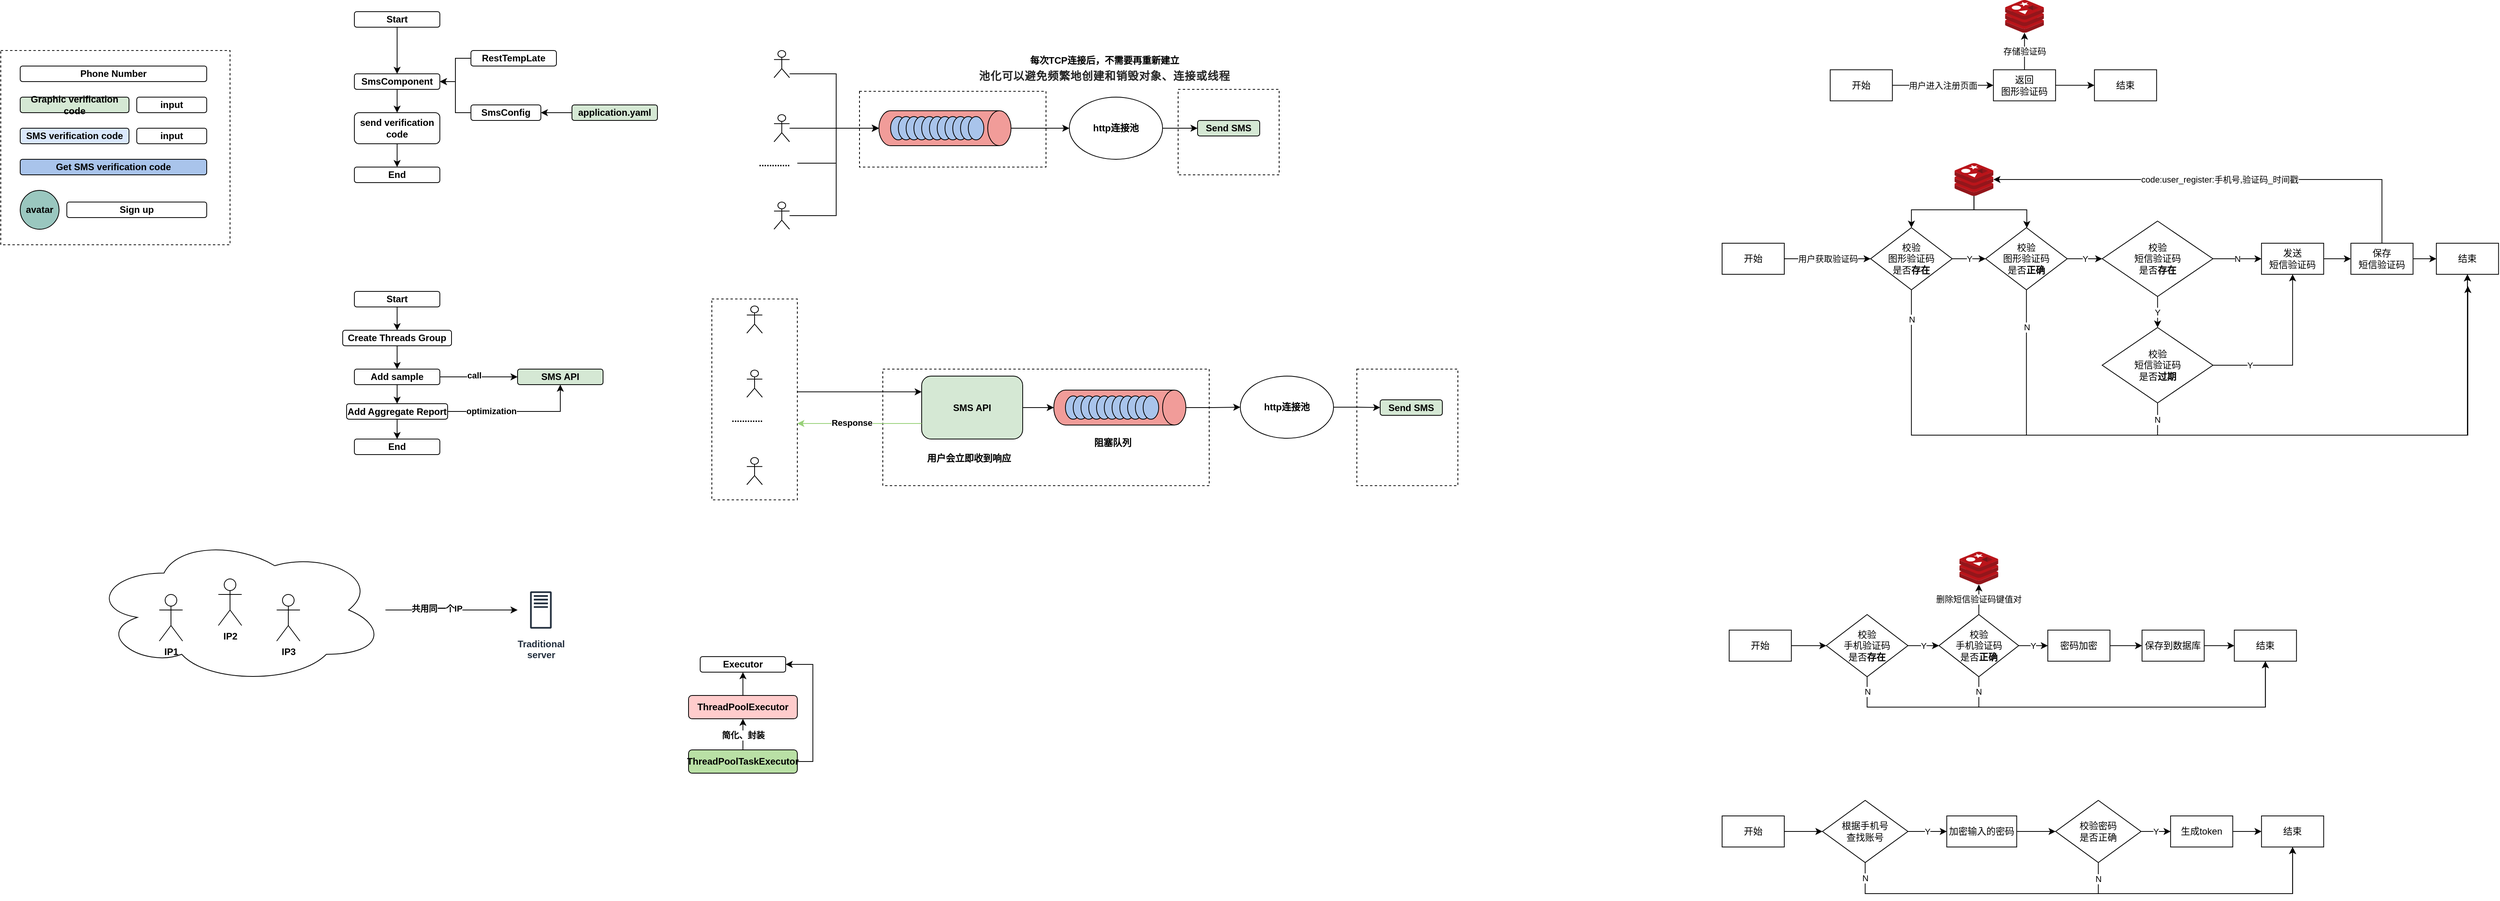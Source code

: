 <mxfile version="26.0.16">
  <diagram name="第 1 页" id="Zz2UkSPPmBgP0uOQ9zLd">
    <mxGraphModel dx="4780" dy="2460" grid="1" gridSize="10" guides="1" tooltips="1" connect="1" arrows="1" fold="1" page="1" pageScale="1" pageWidth="2339" pageHeight="3300" math="0" shadow="0">
      <root>
        <mxCell id="0" />
        <mxCell id="1" parent="0" />
        <mxCell id="rMnkufj2_vgxVR4MSpcc-1" value="" style="rounded=0;whiteSpace=wrap;html=1;fillColor=none;dashed=1;fontStyle=1" vertex="1" parent="1">
          <mxGeometry x="1950" y="530" width="130" height="150" as="geometry" />
        </mxCell>
        <mxCell id="rMnkufj2_vgxVR4MSpcc-2" value="" style="rounded=0;whiteSpace=wrap;html=1;fillColor=none;dashed=1;fontStyle=1" vertex="1" parent="1">
          <mxGeometry x="1340" y="530" width="420" height="150" as="geometry" />
        </mxCell>
        <mxCell id="rMnkufj2_vgxVR4MSpcc-3" value="" style="rounded=0;whiteSpace=wrap;html=1;fillColor=none;dashed=1;fontStyle=1" vertex="1" parent="1">
          <mxGeometry x="1310" y="172.5" width="240" height="97.5" as="geometry" />
        </mxCell>
        <mxCell id="rMnkufj2_vgxVR4MSpcc-4" value="" style="rounded=0;whiteSpace=wrap;html=1;fillColor=none;dashed=1;fontStyle=1" vertex="1" parent="1">
          <mxGeometry x="205" y="120" width="295" height="250" as="geometry" />
        </mxCell>
        <mxCell id="rMnkufj2_vgxVR4MSpcc-5" value="Phone Number" style="rounded=1;whiteSpace=wrap;html=1;fillColor=none;fontStyle=1" vertex="1" parent="1">
          <mxGeometry x="230" y="140" width="240" height="20" as="geometry" />
        </mxCell>
        <mxCell id="rMnkufj2_vgxVR4MSpcc-6" value="SMS verification code" style="rounded=1;whiteSpace=wrap;html=1;fillColor=#dae8fc;strokeColor=#000000;fontStyle=1" vertex="1" parent="1">
          <mxGeometry x="230" y="220" width="140" height="20" as="geometry" />
        </mxCell>
        <mxCell id="rMnkufj2_vgxVR4MSpcc-7" value="input" style="rounded=1;whiteSpace=wrap;html=1;fillColor=none;fontStyle=1" vertex="1" parent="1">
          <mxGeometry x="380" y="180" width="90" height="20" as="geometry" />
        </mxCell>
        <mxCell id="rMnkufj2_vgxVR4MSpcc-8" value="Graphic verification code" style="rounded=1;whiteSpace=wrap;html=1;fillColor=#d5e8d4;strokeColor=#000000;fontStyle=1" vertex="1" parent="1">
          <mxGeometry x="230" y="180" width="140" height="20" as="geometry" />
        </mxCell>
        <mxCell id="rMnkufj2_vgxVR4MSpcc-9" value="input" style="rounded=1;whiteSpace=wrap;html=1;fillColor=none;fontStyle=1" vertex="1" parent="1">
          <mxGeometry x="380" y="220" width="90" height="20" as="geometry" />
        </mxCell>
        <mxCell id="rMnkufj2_vgxVR4MSpcc-10" value="Sign up" style="rounded=1;whiteSpace=wrap;html=1;fillColor=none;fontStyle=1" vertex="1" parent="1">
          <mxGeometry x="290" y="315" width="180" height="20" as="geometry" />
        </mxCell>
        <mxCell id="rMnkufj2_vgxVR4MSpcc-11" value="Get SMS verification code" style="rounded=1;whiteSpace=wrap;html=1;fillColor=#A9C4EB;fontStyle=1" vertex="1" parent="1">
          <mxGeometry x="230" y="260" width="240" height="20" as="geometry" />
        </mxCell>
        <mxCell id="rMnkufj2_vgxVR4MSpcc-12" value="avatar" style="ellipse;whiteSpace=wrap;html=1;aspect=fixed;fillColor=#9AC7BF;fontStyle=1" vertex="1" parent="1">
          <mxGeometry x="230" y="300" width="50" height="50" as="geometry" />
        </mxCell>
        <mxCell id="rMnkufj2_vgxVR4MSpcc-13" style="edgeStyle=orthogonalEdgeStyle;rounded=0;orthogonalLoop=1;jettySize=auto;html=1;entryX=1;entryY=0.5;entryDx=0;entryDy=0;fontStyle=1" edge="1" parent="1" source="rMnkufj2_vgxVR4MSpcc-14" target="rMnkufj2_vgxVR4MSpcc-18">
          <mxGeometry relative="1" as="geometry" />
        </mxCell>
        <mxCell id="rMnkufj2_vgxVR4MSpcc-14" value="application.yaml" style="rounded=1;whiteSpace=wrap;html=1;fillColor=#D5E8D4;fontStyle=1" vertex="1" parent="1">
          <mxGeometry x="940" y="190" width="110" height="20" as="geometry" />
        </mxCell>
        <mxCell id="rMnkufj2_vgxVR4MSpcc-15" style="edgeStyle=orthogonalEdgeStyle;rounded=0;orthogonalLoop=1;jettySize=auto;html=1;entryX=1;entryY=0.5;entryDx=0;entryDy=0;fontStyle=1" edge="1" parent="1" source="rMnkufj2_vgxVR4MSpcc-16" target="rMnkufj2_vgxVR4MSpcc-20">
          <mxGeometry relative="1" as="geometry" />
        </mxCell>
        <mxCell id="rMnkufj2_vgxVR4MSpcc-16" value="RestTempLate" style="rounded=1;whiteSpace=wrap;html=1;fillColor=none;fontStyle=1" vertex="1" parent="1">
          <mxGeometry x="810" y="120" width="110" height="20" as="geometry" />
        </mxCell>
        <mxCell id="rMnkufj2_vgxVR4MSpcc-17" style="edgeStyle=orthogonalEdgeStyle;rounded=0;orthogonalLoop=1;jettySize=auto;html=1;entryX=1;entryY=0.5;entryDx=0;entryDy=0;fontStyle=1" edge="1" parent="1" source="rMnkufj2_vgxVR4MSpcc-18" target="rMnkufj2_vgxVR4MSpcc-20">
          <mxGeometry relative="1" as="geometry" />
        </mxCell>
        <mxCell id="rMnkufj2_vgxVR4MSpcc-18" value="SmsConfig" style="rounded=1;whiteSpace=wrap;html=1;fillColor=none;fontStyle=1" vertex="1" parent="1">
          <mxGeometry x="810" y="190" width="90" height="20" as="geometry" />
        </mxCell>
        <mxCell id="rMnkufj2_vgxVR4MSpcc-19" style="edgeStyle=orthogonalEdgeStyle;rounded=0;orthogonalLoop=1;jettySize=auto;html=1;entryX=0.5;entryY=0;entryDx=0;entryDy=0;fontStyle=1" edge="1" parent="1" source="rMnkufj2_vgxVR4MSpcc-20" target="rMnkufj2_vgxVR4MSpcc-24">
          <mxGeometry relative="1" as="geometry" />
        </mxCell>
        <mxCell id="rMnkufj2_vgxVR4MSpcc-20" value="SmsComponent" style="rounded=1;whiteSpace=wrap;html=1;fillColor=none;fontStyle=1" vertex="1" parent="1">
          <mxGeometry x="660" y="150" width="110" height="20" as="geometry" />
        </mxCell>
        <mxCell id="rMnkufj2_vgxVR4MSpcc-21" style="edgeStyle=orthogonalEdgeStyle;rounded=0;orthogonalLoop=1;jettySize=auto;html=1;fontStyle=1" edge="1" parent="1" source="rMnkufj2_vgxVR4MSpcc-22" target="rMnkufj2_vgxVR4MSpcc-20">
          <mxGeometry relative="1" as="geometry" />
        </mxCell>
        <mxCell id="rMnkufj2_vgxVR4MSpcc-22" value="Start" style="rounded=1;whiteSpace=wrap;html=1;fillColor=none;fontStyle=1" vertex="1" parent="1">
          <mxGeometry x="660" y="70" width="110" height="20" as="geometry" />
        </mxCell>
        <mxCell id="rMnkufj2_vgxVR4MSpcc-23" style="edgeStyle=orthogonalEdgeStyle;rounded=0;orthogonalLoop=1;jettySize=auto;html=1;entryX=0.5;entryY=0;entryDx=0;entryDy=0;fontStyle=1" edge="1" parent="1" source="rMnkufj2_vgxVR4MSpcc-24" target="rMnkufj2_vgxVR4MSpcc-25">
          <mxGeometry relative="1" as="geometry" />
        </mxCell>
        <mxCell id="rMnkufj2_vgxVR4MSpcc-24" value="send verification code" style="rounded=1;whiteSpace=wrap;html=1;fillColor=none;fontStyle=1" vertex="1" parent="1">
          <mxGeometry x="660" y="200" width="110" height="40" as="geometry" />
        </mxCell>
        <mxCell id="rMnkufj2_vgxVR4MSpcc-25" value="End" style="rounded=1;whiteSpace=wrap;html=1;fillColor=none;fontStyle=1" vertex="1" parent="1">
          <mxGeometry x="660" y="270" width="110" height="20" as="geometry" />
        </mxCell>
        <mxCell id="rMnkufj2_vgxVR4MSpcc-26" style="edgeStyle=orthogonalEdgeStyle;rounded=0;orthogonalLoop=1;jettySize=auto;html=1;entryX=0.5;entryY=0;entryDx=0;entryDy=0;fontStyle=1" edge="1" parent="1" source="rMnkufj2_vgxVR4MSpcc-27" target="rMnkufj2_vgxVR4MSpcc-33">
          <mxGeometry relative="1" as="geometry" />
        </mxCell>
        <mxCell id="rMnkufj2_vgxVR4MSpcc-27" value="Create Threads Group" style="rounded=1;whiteSpace=wrap;html=1;fillColor=none;fontStyle=1" vertex="1" parent="1">
          <mxGeometry x="645" y="480" width="140" height="20" as="geometry" />
        </mxCell>
        <mxCell id="rMnkufj2_vgxVR4MSpcc-28" style="edgeStyle=orthogonalEdgeStyle;rounded=0;orthogonalLoop=1;jettySize=auto;html=1;fontStyle=1" edge="1" parent="1" source="rMnkufj2_vgxVR4MSpcc-29" target="rMnkufj2_vgxVR4MSpcc-27">
          <mxGeometry relative="1" as="geometry" />
        </mxCell>
        <mxCell id="rMnkufj2_vgxVR4MSpcc-29" value="Start" style="rounded=1;whiteSpace=wrap;html=1;fillColor=none;fontStyle=1" vertex="1" parent="1">
          <mxGeometry x="660" y="430" width="110" height="20" as="geometry" />
        </mxCell>
        <mxCell id="rMnkufj2_vgxVR4MSpcc-30" style="edgeStyle=orthogonalEdgeStyle;rounded=0;orthogonalLoop=1;jettySize=auto;html=1;entryX=0.5;entryY=0;entryDx=0;entryDy=0;fontStyle=1" edge="1" parent="1" source="rMnkufj2_vgxVR4MSpcc-33" target="rMnkufj2_vgxVR4MSpcc-37">
          <mxGeometry relative="1" as="geometry" />
        </mxCell>
        <mxCell id="rMnkufj2_vgxVR4MSpcc-31" style="edgeStyle=orthogonalEdgeStyle;rounded=0;orthogonalLoop=1;jettySize=auto;html=1;fontStyle=1" edge="1" parent="1" source="rMnkufj2_vgxVR4MSpcc-33" target="rMnkufj2_vgxVR4MSpcc-39">
          <mxGeometry relative="1" as="geometry" />
        </mxCell>
        <mxCell id="rMnkufj2_vgxVR4MSpcc-32" value="call" style="edgeLabel;html=1;align=center;verticalAlign=middle;resizable=0;points=[];fontStyle=1" vertex="1" connectable="0" parent="rMnkufj2_vgxVR4MSpcc-31">
          <mxGeometry x="-0.134" y="2" relative="1" as="geometry">
            <mxPoint as="offset" />
          </mxGeometry>
        </mxCell>
        <mxCell id="rMnkufj2_vgxVR4MSpcc-33" value="Add sample" style="rounded=1;whiteSpace=wrap;html=1;fillColor=none;fontStyle=1" vertex="1" parent="1">
          <mxGeometry x="660" y="530" width="110" height="20" as="geometry" />
        </mxCell>
        <mxCell id="rMnkufj2_vgxVR4MSpcc-34" style="edgeStyle=orthogonalEdgeStyle;rounded=0;orthogonalLoop=1;jettySize=auto;html=1;entryX=0.5;entryY=0;entryDx=0;entryDy=0;fontStyle=1" edge="1" parent="1" source="rMnkufj2_vgxVR4MSpcc-37" target="rMnkufj2_vgxVR4MSpcc-38">
          <mxGeometry relative="1" as="geometry" />
        </mxCell>
        <mxCell id="rMnkufj2_vgxVR4MSpcc-35" value="" style="edgeStyle=orthogonalEdgeStyle;rounded=0;orthogonalLoop=1;jettySize=auto;html=1;fontStyle=1" edge="1" parent="1" source="rMnkufj2_vgxVR4MSpcc-37" target="rMnkufj2_vgxVR4MSpcc-39">
          <mxGeometry relative="1" as="geometry" />
        </mxCell>
        <mxCell id="rMnkufj2_vgxVR4MSpcc-36" value="optimization" style="edgeLabel;html=1;align=center;verticalAlign=middle;resizable=0;points=[];fontStyle=1" vertex="1" connectable="0" parent="rMnkufj2_vgxVR4MSpcc-35">
          <mxGeometry x="-0.377" y="1" relative="1" as="geometry">
            <mxPoint as="offset" />
          </mxGeometry>
        </mxCell>
        <mxCell id="rMnkufj2_vgxVR4MSpcc-37" value="Add Aggregate Report" style="rounded=1;whiteSpace=wrap;html=1;fillColor=none;fontStyle=1" vertex="1" parent="1">
          <mxGeometry x="650" y="574.5" width="130" height="20" as="geometry" />
        </mxCell>
        <mxCell id="rMnkufj2_vgxVR4MSpcc-38" value="End" style="rounded=1;whiteSpace=wrap;html=1;fillColor=none;fontStyle=1" vertex="1" parent="1">
          <mxGeometry x="660" y="620" width="110" height="20" as="geometry" />
        </mxCell>
        <mxCell id="rMnkufj2_vgxVR4MSpcc-39" value="SMS API" style="rounded=1;whiteSpace=wrap;html=1;fillColor=#D5E8D4;fontStyle=1" vertex="1" parent="1">
          <mxGeometry x="870" y="530" width="110" height="20" as="geometry" />
        </mxCell>
        <mxCell id="rMnkufj2_vgxVR4MSpcc-40" style="edgeStyle=orthogonalEdgeStyle;rounded=0;orthogonalLoop=1;jettySize=auto;html=1;entryX=0;entryY=0.5;entryDx=0;entryDy=0;fontStyle=1" edge="1" parent="1" source="rMnkufj2_vgxVR4MSpcc-41" target="rMnkufj2_vgxVR4MSpcc-98">
          <mxGeometry relative="1" as="geometry" />
        </mxCell>
        <mxCell id="rMnkufj2_vgxVR4MSpcc-41" value="" style="shape=cylinder3;whiteSpace=wrap;html=1;boundedLbl=1;backgroundOutline=1;size=15;rotation=90;fillColor=#F19C99;fontStyle=1" vertex="1" parent="1">
          <mxGeometry x="1397.5" y="135" width="45" height="170" as="geometry" />
        </mxCell>
        <mxCell id="rMnkufj2_vgxVR4MSpcc-42" value="" style="ellipse;whiteSpace=wrap;html=1;fillColor=#A9C4EB;fontStyle=1" vertex="1" parent="1">
          <mxGeometry x="1350" y="205" width="20" height="30" as="geometry" />
        </mxCell>
        <mxCell id="rMnkufj2_vgxVR4MSpcc-43" value="" style="ellipse;whiteSpace=wrap;html=1;fillColor=#A9C4EB;fontStyle=1" vertex="1" parent="1">
          <mxGeometry x="1360" y="205" width="20" height="30" as="geometry" />
        </mxCell>
        <mxCell id="rMnkufj2_vgxVR4MSpcc-44" value="" style="ellipse;whiteSpace=wrap;html=1;fillColor=#A9C4EB;fontStyle=1" vertex="1" parent="1">
          <mxGeometry x="1370" y="205" width="20" height="30" as="geometry" />
        </mxCell>
        <mxCell id="rMnkufj2_vgxVR4MSpcc-45" value="" style="ellipse;whiteSpace=wrap;html=1;fillColor=#A9C4EB;fontStyle=1" vertex="1" parent="1">
          <mxGeometry x="1380" y="205" width="20" height="30" as="geometry" />
        </mxCell>
        <mxCell id="rMnkufj2_vgxVR4MSpcc-46" value="" style="ellipse;whiteSpace=wrap;html=1;fillColor=#A9C4EB;fontStyle=1" vertex="1" parent="1">
          <mxGeometry x="1390" y="205" width="20" height="30" as="geometry" />
        </mxCell>
        <mxCell id="rMnkufj2_vgxVR4MSpcc-47" value="" style="ellipse;whiteSpace=wrap;html=1;fillColor=#A9C4EB;fontStyle=1" vertex="1" parent="1">
          <mxGeometry x="1400" y="205" width="20" height="30" as="geometry" />
        </mxCell>
        <mxCell id="rMnkufj2_vgxVR4MSpcc-48" value="" style="ellipse;whiteSpace=wrap;html=1;fillColor=#A9C4EB;fontStyle=1" vertex="1" parent="1">
          <mxGeometry x="1410" y="205" width="20" height="30" as="geometry" />
        </mxCell>
        <mxCell id="rMnkufj2_vgxVR4MSpcc-49" value="" style="shape=umlActor;verticalLabelPosition=bottom;verticalAlign=top;html=1;outlineConnect=0;fontStyle=1" vertex="1" parent="1">
          <mxGeometry x="1200" y="202.5" width="20" height="35" as="geometry" />
        </mxCell>
        <mxCell id="rMnkufj2_vgxVR4MSpcc-50" value="" style="shape=umlActor;verticalLabelPosition=bottom;verticalAlign=top;html=1;outlineConnect=0;fontStyle=1" vertex="1" parent="1">
          <mxGeometry x="1200" y="315" width="20" height="35" as="geometry" />
        </mxCell>
        <mxCell id="rMnkufj2_vgxVR4MSpcc-51" value="&lt;span&gt;............&lt;/span&gt;" style="text;html=1;align=center;verticalAlign=middle;resizable=0;points=[];autosize=1;strokeColor=none;fillColor=none;fontStyle=1" vertex="1" parent="1">
          <mxGeometry x="1170" y="250" width="60" height="30" as="geometry" />
        </mxCell>
        <mxCell id="rMnkufj2_vgxVR4MSpcc-52" value="" style="shape=umlActor;verticalLabelPosition=bottom;verticalAlign=top;html=1;outlineConnect=0;fontStyle=1" vertex="1" parent="1">
          <mxGeometry x="1200" y="120" width="20" height="35" as="geometry" />
        </mxCell>
        <mxCell id="rMnkufj2_vgxVR4MSpcc-53" style="edgeStyle=orthogonalEdgeStyle;rounded=0;orthogonalLoop=1;jettySize=auto;html=1;entryX=0.5;entryY=1;entryDx=0;entryDy=0;entryPerimeter=0;fontStyle=1" edge="1" parent="1" source="rMnkufj2_vgxVR4MSpcc-52" target="rMnkufj2_vgxVR4MSpcc-41">
          <mxGeometry relative="1" as="geometry">
            <Array as="points">
              <mxPoint x="1280" y="150" />
              <mxPoint x="1280" y="220" />
            </Array>
          </mxGeometry>
        </mxCell>
        <mxCell id="rMnkufj2_vgxVR4MSpcc-54" style="edgeStyle=orthogonalEdgeStyle;rounded=0;orthogonalLoop=1;jettySize=auto;html=1;entryX=0.5;entryY=1;entryDx=0;entryDy=0;entryPerimeter=0;fontStyle=1" edge="1" parent="1" source="rMnkufj2_vgxVR4MSpcc-49" target="rMnkufj2_vgxVR4MSpcc-41">
          <mxGeometry relative="1" as="geometry" />
        </mxCell>
        <mxCell id="rMnkufj2_vgxVR4MSpcc-55" style="edgeStyle=orthogonalEdgeStyle;rounded=0;orthogonalLoop=1;jettySize=auto;html=1;entryX=0.5;entryY=1;entryDx=0;entryDy=0;entryPerimeter=0;fontStyle=1" edge="1" parent="1" source="rMnkufj2_vgxVR4MSpcc-50" target="rMnkufj2_vgxVR4MSpcc-41">
          <mxGeometry relative="1" as="geometry">
            <Array as="points">
              <mxPoint x="1280" y="333" />
              <mxPoint x="1280" y="220" />
            </Array>
          </mxGeometry>
        </mxCell>
        <mxCell id="rMnkufj2_vgxVR4MSpcc-56" value="" style="ellipse;whiteSpace=wrap;html=1;fillColor=#A9C4EB;fontStyle=1" vertex="1" parent="1">
          <mxGeometry x="1420" y="205" width="20" height="30" as="geometry" />
        </mxCell>
        <mxCell id="rMnkufj2_vgxVR4MSpcc-57" value="" style="ellipse;whiteSpace=wrap;html=1;fillColor=#A9C4EB;fontStyle=1" vertex="1" parent="1">
          <mxGeometry x="1430" y="205" width="20" height="30" as="geometry" />
        </mxCell>
        <mxCell id="rMnkufj2_vgxVR4MSpcc-58" value="" style="ellipse;whiteSpace=wrap;html=1;fillColor=#A9C4EB;fontStyle=1" vertex="1" parent="1">
          <mxGeometry x="1440" y="205" width="20" height="30" as="geometry" />
        </mxCell>
        <mxCell id="rMnkufj2_vgxVR4MSpcc-59" value="" style="ellipse;whiteSpace=wrap;html=1;fillColor=#A9C4EB;fontStyle=1" vertex="1" parent="1">
          <mxGeometry x="1450" y="205" width="20" height="30" as="geometry" />
        </mxCell>
        <mxCell id="rMnkufj2_vgxVR4MSpcc-60" style="edgeStyle=orthogonalEdgeStyle;rounded=0;orthogonalLoop=1;jettySize=auto;html=1;entryX=0.5;entryY=1;entryDx=0;entryDy=0;entryPerimeter=0;fontStyle=1" edge="1" parent="1" source="rMnkufj2_vgxVR4MSpcc-51" target="rMnkufj2_vgxVR4MSpcc-41">
          <mxGeometry relative="1" as="geometry">
            <Array as="points">
              <mxPoint x="1280" y="265" />
              <mxPoint x="1280" y="220" />
            </Array>
          </mxGeometry>
        </mxCell>
        <mxCell id="rMnkufj2_vgxVR4MSpcc-61" value="Send SMS" style="rounded=1;whiteSpace=wrap;html=1;fillColor=#D5E8D4;fontStyle=1" vertex="1" parent="1">
          <mxGeometry x="1980" y="569.5" width="80" height="20" as="geometry" />
        </mxCell>
        <mxCell id="rMnkufj2_vgxVR4MSpcc-62" value="SMS API" style="rounded=1;whiteSpace=wrap;html=1;fillColor=#D5E8D4;fontStyle=1" vertex="1" parent="1">
          <mxGeometry x="1390" y="539" width="130" height="81" as="geometry" />
        </mxCell>
        <mxCell id="rMnkufj2_vgxVR4MSpcc-63" value="" style="group;fontStyle=1" vertex="1" connectable="0" parent="1">
          <mxGeometry x="1560" y="557" width="170" height="45" as="geometry" />
        </mxCell>
        <mxCell id="rMnkufj2_vgxVR4MSpcc-64" value="" style="shape=cylinder3;whiteSpace=wrap;html=1;boundedLbl=1;backgroundOutline=1;size=15;rotation=90;fillColor=#F19C99;fontStyle=1" vertex="1" parent="rMnkufj2_vgxVR4MSpcc-63">
          <mxGeometry x="62.5" y="-62.5" width="45" height="170" as="geometry" />
        </mxCell>
        <mxCell id="rMnkufj2_vgxVR4MSpcc-65" value="" style="ellipse;whiteSpace=wrap;html=1;fillColor=#A9C4EB;fontStyle=1" vertex="1" parent="rMnkufj2_vgxVR4MSpcc-63">
          <mxGeometry x="15" y="7.5" width="20" height="30" as="geometry" />
        </mxCell>
        <mxCell id="rMnkufj2_vgxVR4MSpcc-66" value="" style="ellipse;whiteSpace=wrap;html=1;fillColor=#A9C4EB;fontStyle=1" vertex="1" parent="rMnkufj2_vgxVR4MSpcc-63">
          <mxGeometry x="25" y="7.5" width="20" height="30" as="geometry" />
        </mxCell>
        <mxCell id="rMnkufj2_vgxVR4MSpcc-67" value="" style="ellipse;whiteSpace=wrap;html=1;fillColor=#A9C4EB;fontStyle=1" vertex="1" parent="rMnkufj2_vgxVR4MSpcc-63">
          <mxGeometry x="35" y="7.5" width="20" height="30" as="geometry" />
        </mxCell>
        <mxCell id="rMnkufj2_vgxVR4MSpcc-68" value="" style="ellipse;whiteSpace=wrap;html=1;fillColor=#A9C4EB;fontStyle=1" vertex="1" parent="rMnkufj2_vgxVR4MSpcc-63">
          <mxGeometry x="45" y="7.5" width="20" height="30" as="geometry" />
        </mxCell>
        <mxCell id="rMnkufj2_vgxVR4MSpcc-69" value="" style="ellipse;whiteSpace=wrap;html=1;fillColor=#A9C4EB;fontStyle=1" vertex="1" parent="rMnkufj2_vgxVR4MSpcc-63">
          <mxGeometry x="55" y="7.5" width="20" height="30" as="geometry" />
        </mxCell>
        <mxCell id="rMnkufj2_vgxVR4MSpcc-70" value="" style="ellipse;whiteSpace=wrap;html=1;fillColor=#A9C4EB;fontStyle=1" vertex="1" parent="rMnkufj2_vgxVR4MSpcc-63">
          <mxGeometry x="65" y="7.5" width="20" height="30" as="geometry" />
        </mxCell>
        <mxCell id="rMnkufj2_vgxVR4MSpcc-71" value="" style="ellipse;whiteSpace=wrap;html=1;fillColor=#A9C4EB;fontStyle=1" vertex="1" parent="rMnkufj2_vgxVR4MSpcc-63">
          <mxGeometry x="75" y="7.5" width="20" height="30" as="geometry" />
        </mxCell>
        <mxCell id="rMnkufj2_vgxVR4MSpcc-72" value="" style="ellipse;whiteSpace=wrap;html=1;fillColor=#A9C4EB;fontStyle=1" vertex="1" parent="rMnkufj2_vgxVR4MSpcc-63">
          <mxGeometry x="85" y="7.5" width="20" height="30" as="geometry" />
        </mxCell>
        <mxCell id="rMnkufj2_vgxVR4MSpcc-73" value="" style="ellipse;whiteSpace=wrap;html=1;fillColor=#A9C4EB;fontStyle=1" vertex="1" parent="rMnkufj2_vgxVR4MSpcc-63">
          <mxGeometry x="95" y="7.5" width="20" height="30" as="geometry" />
        </mxCell>
        <mxCell id="rMnkufj2_vgxVR4MSpcc-74" value="" style="ellipse;whiteSpace=wrap;html=1;fillColor=#A9C4EB;fontStyle=1" vertex="1" parent="rMnkufj2_vgxVR4MSpcc-63">
          <mxGeometry x="105" y="7.5" width="20" height="30" as="geometry" />
        </mxCell>
        <mxCell id="rMnkufj2_vgxVR4MSpcc-75" value="" style="ellipse;whiteSpace=wrap;html=1;fillColor=#A9C4EB;fontStyle=1" vertex="1" parent="rMnkufj2_vgxVR4MSpcc-63">
          <mxGeometry x="115" y="7.5" width="20" height="30" as="geometry" />
        </mxCell>
        <mxCell id="rMnkufj2_vgxVR4MSpcc-76" value="" style="group;fontStyle=1" vertex="1" connectable="0" parent="1">
          <mxGeometry x="1120" y="439.75" width="110" height="258.5" as="geometry" />
        </mxCell>
        <mxCell id="rMnkufj2_vgxVR4MSpcc-77" value="" style="shape=umlActor;verticalLabelPosition=bottom;verticalAlign=top;html=1;outlineConnect=0;fontStyle=1" vertex="1" parent="rMnkufj2_vgxVR4MSpcc-76">
          <mxGeometry x="45" y="91.5" width="20" height="35" as="geometry" />
        </mxCell>
        <mxCell id="rMnkufj2_vgxVR4MSpcc-78" value="" style="shape=umlActor;verticalLabelPosition=bottom;verticalAlign=top;html=1;outlineConnect=0;fontStyle=1" vertex="1" parent="rMnkufj2_vgxVR4MSpcc-76">
          <mxGeometry x="45" y="204" width="20" height="35" as="geometry" />
        </mxCell>
        <mxCell id="rMnkufj2_vgxVR4MSpcc-79" value="&lt;span&gt;............&lt;/span&gt;" style="text;html=1;align=center;verticalAlign=middle;resizable=0;points=[];autosize=1;strokeColor=none;fillColor=none;fontStyle=1" vertex="1" parent="rMnkufj2_vgxVR4MSpcc-76">
          <mxGeometry x="15" y="139" width="60" height="30" as="geometry" />
        </mxCell>
        <mxCell id="rMnkufj2_vgxVR4MSpcc-80" value="" style="shape=umlActor;verticalLabelPosition=bottom;verticalAlign=top;html=1;outlineConnect=0;fontStyle=1" vertex="1" parent="rMnkufj2_vgxVR4MSpcc-76">
          <mxGeometry x="45" y="9" width="20" height="35" as="geometry" />
        </mxCell>
        <mxCell id="rMnkufj2_vgxVR4MSpcc-81" value="" style="rounded=0;whiteSpace=wrap;html=1;fillColor=none;dashed=1;fontStyle=1" vertex="1" parent="rMnkufj2_vgxVR4MSpcc-76">
          <mxGeometry width="110" height="258.5" as="geometry" />
        </mxCell>
        <mxCell id="rMnkufj2_vgxVR4MSpcc-82" style="edgeStyle=orthogonalEdgeStyle;rounded=0;orthogonalLoop=1;jettySize=auto;html=1;entryX=0;entryY=0.25;entryDx=0;entryDy=0;fontStyle=1" edge="1" parent="1" source="rMnkufj2_vgxVR4MSpcc-81" target="rMnkufj2_vgxVR4MSpcc-62">
          <mxGeometry relative="1" as="geometry">
            <Array as="points">
              <mxPoint x="1310" y="560" />
            </Array>
          </mxGeometry>
        </mxCell>
        <mxCell id="rMnkufj2_vgxVR4MSpcc-83" style="edgeStyle=orthogonalEdgeStyle;rounded=0;orthogonalLoop=1;jettySize=auto;html=1;strokeColor=#97D077;fontStyle=1" edge="1" parent="1" source="rMnkufj2_vgxVR4MSpcc-62">
          <mxGeometry relative="1" as="geometry">
            <mxPoint x="1230" y="600" as="targetPoint" />
            <Array as="points">
              <mxPoint x="1230" y="600" />
            </Array>
          </mxGeometry>
        </mxCell>
        <mxCell id="rMnkufj2_vgxVR4MSpcc-84" value="Response" style="edgeLabel;html=1;align=center;verticalAlign=middle;resizable=0;points=[];fontStyle=1" vertex="1" connectable="0" parent="rMnkufj2_vgxVR4MSpcc-83">
          <mxGeometry x="0.134" y="-1" relative="1" as="geometry">
            <mxPoint as="offset" />
          </mxGeometry>
        </mxCell>
        <mxCell id="rMnkufj2_vgxVR4MSpcc-85" value="用户会立即收到响应" style="text;html=1;align=left;verticalAlign=middle;resizable=0;points=[];autosize=1;strokeColor=none;fillColor=none;fontStyle=1" vertex="1" parent="1">
          <mxGeometry x="1395" y="630" width="130" height="30" as="geometry" />
        </mxCell>
        <mxCell id="rMnkufj2_vgxVR4MSpcc-86" style="edgeStyle=orthogonalEdgeStyle;rounded=0;orthogonalLoop=1;jettySize=auto;html=1;entryX=0.5;entryY=1;entryDx=0;entryDy=0;entryPerimeter=0;fontStyle=1" edge="1" parent="1" source="rMnkufj2_vgxVR4MSpcc-62" target="rMnkufj2_vgxVR4MSpcc-64">
          <mxGeometry relative="1" as="geometry" />
        </mxCell>
        <mxCell id="rMnkufj2_vgxVR4MSpcc-87" value="阻塞队列" style="text;html=1;align=left;verticalAlign=middle;resizable=0;points=[];autosize=1;strokeColor=none;fillColor=none;fontStyle=1" vertex="1" parent="1">
          <mxGeometry x="1610" y="610" width="70" height="30" as="geometry" />
        </mxCell>
        <mxCell id="rMnkufj2_vgxVR4MSpcc-88" value="&lt;div class=&quot;lake-content&quot;&gt;&lt;span class=&quot;ne-text&quot;&gt;Executor&lt;/span&gt;&lt;/div&gt;" style="rounded=1;whiteSpace=wrap;html=1;fillColor=none;fontStyle=1" vertex="1" parent="1">
          <mxGeometry x="1105" y="900" width="110" height="20" as="geometry" />
        </mxCell>
        <mxCell id="rMnkufj2_vgxVR4MSpcc-89" value="" style="edgeStyle=orthogonalEdgeStyle;rounded=0;orthogonalLoop=1;jettySize=auto;html=1;fontStyle=1" edge="1" parent="1" source="rMnkufj2_vgxVR4MSpcc-92" target="rMnkufj2_vgxVR4MSpcc-94">
          <mxGeometry relative="1" as="geometry" />
        </mxCell>
        <mxCell id="rMnkufj2_vgxVR4MSpcc-90" value="简化、封装" style="edgeLabel;html=1;align=center;verticalAlign=middle;resizable=0;points=[];fontStyle=1" vertex="1" connectable="0" parent="rMnkufj2_vgxVR4MSpcc-89">
          <mxGeometry x="-0.017" relative="1" as="geometry">
            <mxPoint as="offset" />
          </mxGeometry>
        </mxCell>
        <mxCell id="rMnkufj2_vgxVR4MSpcc-91" style="edgeStyle=orthogonalEdgeStyle;rounded=0;orthogonalLoop=1;jettySize=auto;html=1;entryX=1;entryY=0.5;entryDx=0;entryDy=0;fontStyle=1" edge="1" parent="1" source="rMnkufj2_vgxVR4MSpcc-92" target="rMnkufj2_vgxVR4MSpcc-88">
          <mxGeometry relative="1" as="geometry">
            <Array as="points">
              <mxPoint x="1250" y="1035" />
              <mxPoint x="1250" y="910" />
            </Array>
          </mxGeometry>
        </mxCell>
        <mxCell id="rMnkufj2_vgxVR4MSpcc-92" value="&lt;div class=&quot;lake-content&quot;&gt;&lt;div class=&quot;lake-content&quot;&gt;&lt;div class=&quot;lake-content&quot;&gt;&lt;span class=&quot;ne-text&quot;&gt;ThreadPoolTaskExecutor&lt;/span&gt;&lt;/div&gt;&lt;/div&gt;&lt;/div&gt;" style="rounded=1;whiteSpace=wrap;html=1;fillColor=#B9E0A5;fontStyle=1" vertex="1" parent="1">
          <mxGeometry x="1090" y="1020" width="140" height="30" as="geometry" />
        </mxCell>
        <mxCell id="rMnkufj2_vgxVR4MSpcc-93" value="" style="edgeStyle=orthogonalEdgeStyle;rounded=0;orthogonalLoop=1;jettySize=auto;html=1;fontStyle=1" edge="1" parent="1" source="rMnkufj2_vgxVR4MSpcc-94" target="rMnkufj2_vgxVR4MSpcc-88">
          <mxGeometry relative="1" as="geometry" />
        </mxCell>
        <mxCell id="rMnkufj2_vgxVR4MSpcc-94" value="&lt;div class=&quot;lake-content&quot;&gt;&lt;div class=&quot;lake-content&quot;&gt;&lt;span class=&quot;ne-text&quot;&gt;ThreadPoolExecutor&lt;/span&gt;&lt;/div&gt;&lt;/div&gt;" style="rounded=1;whiteSpace=wrap;html=1;fillColor=#FFCCCC;fontStyle=1" vertex="1" parent="1">
          <mxGeometry x="1090" y="950" width="140" height="30" as="geometry" />
        </mxCell>
        <mxCell id="rMnkufj2_vgxVR4MSpcc-95" value="" style="rounded=0;whiteSpace=wrap;html=1;fillColor=none;dashed=1;fontStyle=1" vertex="1" parent="1">
          <mxGeometry x="1720" y="170" width="130" height="110" as="geometry" />
        </mxCell>
        <mxCell id="rMnkufj2_vgxVR4MSpcc-96" value="Send SMS" style="rounded=1;whiteSpace=wrap;html=1;fillColor=#D5E8D4;fontStyle=1" vertex="1" parent="1">
          <mxGeometry x="1745" y="210" width="80" height="20" as="geometry" />
        </mxCell>
        <mxCell id="rMnkufj2_vgxVR4MSpcc-97" style="edgeStyle=orthogonalEdgeStyle;rounded=0;orthogonalLoop=1;jettySize=auto;html=1;entryX=0;entryY=0.5;entryDx=0;entryDy=0;fontStyle=1" edge="1" parent="1" source="rMnkufj2_vgxVR4MSpcc-98" target="rMnkufj2_vgxVR4MSpcc-96">
          <mxGeometry relative="1" as="geometry" />
        </mxCell>
        <mxCell id="rMnkufj2_vgxVR4MSpcc-98" value="http连接池" style="ellipse;whiteSpace=wrap;html=1;fillColor=none;fontStyle=1" vertex="1" parent="1">
          <mxGeometry x="1580" y="180" width="120" height="80" as="geometry" />
        </mxCell>
        <mxCell id="rMnkufj2_vgxVR4MSpcc-99" value="每次TCP连接后，不需要再重新建立&lt;div&gt;&lt;span style=&quot;font-size: 14px; color: rgb(38, 38, 38); line-height: 1.74; letter-spacing: 0.05em; outline-style: none; overflow-wrap: break-word;&quot;&gt;池化可以避免频繁地创建和销毁对象、连接或线程&lt;/span&gt;&lt;br&gt;&lt;/div&gt;" style="text;html=1;align=center;verticalAlign=middle;resizable=0;points=[];autosize=1;strokeColor=none;fillColor=none;fontStyle=1" vertex="1" parent="1">
          <mxGeometry x="1450" y="120" width="350" height="50" as="geometry" />
        </mxCell>
        <mxCell id="rMnkufj2_vgxVR4MSpcc-100" style="edgeStyle=orthogonalEdgeStyle;rounded=0;orthogonalLoop=1;jettySize=auto;html=1;entryX=0;entryY=0.5;entryDx=0;entryDy=0;fontStyle=1" edge="1" parent="1" source="rMnkufj2_vgxVR4MSpcc-101" target="rMnkufj2_vgxVR4MSpcc-61">
          <mxGeometry relative="1" as="geometry" />
        </mxCell>
        <mxCell id="rMnkufj2_vgxVR4MSpcc-101" value="http连接池" style="ellipse;whiteSpace=wrap;html=1;fillColor=none;fontStyle=1" vertex="1" parent="1">
          <mxGeometry x="1800" y="539" width="120" height="80" as="geometry" />
        </mxCell>
        <mxCell id="rMnkufj2_vgxVR4MSpcc-102" style="edgeStyle=orthogonalEdgeStyle;rounded=0;orthogonalLoop=1;jettySize=auto;html=1;fontStyle=1" edge="1" parent="1" source="rMnkufj2_vgxVR4MSpcc-64" target="rMnkufj2_vgxVR4MSpcc-101">
          <mxGeometry relative="1" as="geometry" />
        </mxCell>
        <mxCell id="rMnkufj2_vgxVR4MSpcc-103" style="edgeStyle=orthogonalEdgeStyle;rounded=0;orthogonalLoop=1;jettySize=auto;html=1;fontStyle=1" edge="1" parent="1" source="rMnkufj2_vgxVR4MSpcc-105" target="rMnkufj2_vgxVR4MSpcc-107">
          <mxGeometry relative="1" as="geometry" />
        </mxCell>
        <mxCell id="rMnkufj2_vgxVR4MSpcc-104" value="共用同一个IP" style="edgeLabel;html=1;align=center;verticalAlign=middle;resizable=0;points=[];fontStyle=1" vertex="1" connectable="0" parent="rMnkufj2_vgxVR4MSpcc-103">
          <mxGeometry x="-0.222" y="2" relative="1" as="geometry">
            <mxPoint as="offset" />
          </mxGeometry>
        </mxCell>
        <mxCell id="rMnkufj2_vgxVR4MSpcc-105" value="" style="ellipse;shape=cloud;whiteSpace=wrap;html=1;fillColor=none;fontStyle=1" vertex="1" parent="1">
          <mxGeometry x="320" y="745" width="380" height="190" as="geometry" />
        </mxCell>
        <mxCell id="rMnkufj2_vgxVR4MSpcc-106" value="IP3" style="shape=umlActor;verticalLabelPosition=bottom;verticalAlign=top;html=1;outlineConnect=0;fontStyle=1" vertex="1" parent="1">
          <mxGeometry x="560" y="820" width="30" height="60" as="geometry" />
        </mxCell>
        <mxCell id="rMnkufj2_vgxVR4MSpcc-107" value="Traditional&#xa;server" style="sketch=0;outlineConnect=0;fontColor=#232F3E;gradientColor=none;strokeColor=#232F3E;fillColor=#ffffff;dashed=0;verticalLabelPosition=bottom;verticalAlign=top;align=center;html=1;fontSize=12;fontStyle=1;aspect=fixed;shape=mxgraph.aws4.resourceIcon;resIcon=mxgraph.aws4.traditional_server;" vertex="1" parent="1">
          <mxGeometry x="870" y="810" width="60" height="60" as="geometry" />
        </mxCell>
        <mxCell id="rMnkufj2_vgxVR4MSpcc-108" value="IP1" style="shape=umlActor;verticalLabelPosition=bottom;verticalAlign=top;html=1;outlineConnect=0;fontStyle=1" vertex="1" parent="1">
          <mxGeometry x="409" y="820" width="30" height="60" as="geometry" />
        </mxCell>
        <mxCell id="rMnkufj2_vgxVR4MSpcc-109" value="IP2" style="shape=umlActor;verticalLabelPosition=bottom;verticalAlign=top;html=1;outlineConnect=0;fontStyle=1" vertex="1" parent="1">
          <mxGeometry x="485" y="800" width="30" height="60" as="geometry" />
        </mxCell>
        <mxCell id="rMnkufj2_vgxVR4MSpcc-110" value="用户进入注册页面" style="edgeStyle=orthogonalEdgeStyle;rounded=0;orthogonalLoop=1;jettySize=auto;html=1;" edge="1" parent="1" source="rMnkufj2_vgxVR4MSpcc-111" target="rMnkufj2_vgxVR4MSpcc-114">
          <mxGeometry relative="1" as="geometry" />
        </mxCell>
        <mxCell id="rMnkufj2_vgxVR4MSpcc-111" value="开始" style="rounded=0;whiteSpace=wrap;html=1;fillColor=none;" vertex="1" parent="1">
          <mxGeometry x="2559.12" y="144.78" width="80" height="40" as="geometry" />
        </mxCell>
        <mxCell id="rMnkufj2_vgxVR4MSpcc-112" value="" style="edgeStyle=orthogonalEdgeStyle;rounded=0;orthogonalLoop=1;jettySize=auto;html=1;" edge="1" parent="1" source="rMnkufj2_vgxVR4MSpcc-114" target="rMnkufj2_vgxVR4MSpcc-115">
          <mxGeometry relative="1" as="geometry" />
        </mxCell>
        <mxCell id="rMnkufj2_vgxVR4MSpcc-113" value="存储验证码" style="edgeStyle=orthogonalEdgeStyle;rounded=0;orthogonalLoop=1;jettySize=auto;html=1;" edge="1" parent="1" source="rMnkufj2_vgxVR4MSpcc-114" target="rMnkufj2_vgxVR4MSpcc-126">
          <mxGeometry relative="1" as="geometry" />
        </mxCell>
        <mxCell id="rMnkufj2_vgxVR4MSpcc-114" value="返回&lt;br&gt;图形验证码" style="rounded=0;whiteSpace=wrap;html=1;fillColor=none;" vertex="1" parent="1">
          <mxGeometry x="2769.12" y="144.78" width="80" height="40" as="geometry" />
        </mxCell>
        <mxCell id="rMnkufj2_vgxVR4MSpcc-115" value="结束" style="rounded=0;whiteSpace=wrap;html=1;fillColor=none;" vertex="1" parent="1">
          <mxGeometry x="2899.12" y="144.78" width="80" height="40" as="geometry" />
        </mxCell>
        <mxCell id="rMnkufj2_vgxVR4MSpcc-116" value="用户获取验证码" style="edgeStyle=orthogonalEdgeStyle;rounded=0;orthogonalLoop=1;jettySize=auto;html=1;" edge="1" parent="1" source="rMnkufj2_vgxVR4MSpcc-117" target="rMnkufj2_vgxVR4MSpcc-132">
          <mxGeometry relative="1" as="geometry">
            <mxPoint x="2549.12" y="275" as="targetPoint" />
          </mxGeometry>
        </mxCell>
        <mxCell id="rMnkufj2_vgxVR4MSpcc-117" value="开始" style="rounded=0;whiteSpace=wrap;html=1;fillColor=none;" vertex="1" parent="1">
          <mxGeometry x="2420" y="368" width="80" height="40" as="geometry" />
        </mxCell>
        <mxCell id="rMnkufj2_vgxVR4MSpcc-118" value="N" style="edgeStyle=orthogonalEdgeStyle;rounded=0;orthogonalLoop=1;jettySize=auto;html=1;" edge="1" parent="1" source="rMnkufj2_vgxVR4MSpcc-120" target="rMnkufj2_vgxVR4MSpcc-133">
          <mxGeometry x="-0.9" relative="1" as="geometry">
            <Array as="points">
              <mxPoint x="2811.12" y="615" />
              <mxPoint x="3379.12" y="615" />
            </Array>
            <mxPoint as="offset" />
          </mxGeometry>
        </mxCell>
        <mxCell id="rMnkufj2_vgxVR4MSpcc-119" value="Y" style="edgeStyle=orthogonalEdgeStyle;rounded=0;orthogonalLoop=1;jettySize=auto;html=1;" edge="1" parent="1" source="rMnkufj2_vgxVR4MSpcc-120" target="rMnkufj2_vgxVR4MSpcc-136">
          <mxGeometry relative="1" as="geometry" />
        </mxCell>
        <mxCell id="rMnkufj2_vgxVR4MSpcc-120" value="校验&lt;br&gt;图形验证码&lt;br&gt;是否&lt;b&gt;正确&lt;/b&gt;" style="rhombus;whiteSpace=wrap;html=1;" vertex="1" parent="1">
          <mxGeometry x="2759.12" y="348" width="105" height="80" as="geometry" />
        </mxCell>
        <mxCell id="rMnkufj2_vgxVR4MSpcc-121" style="edgeStyle=orthogonalEdgeStyle;rounded=0;orthogonalLoop=1;jettySize=auto;html=1;" edge="1" parent="1" source="rMnkufj2_vgxVR4MSpcc-122" target="rMnkufj2_vgxVR4MSpcc-125">
          <mxGeometry relative="1" as="geometry" />
        </mxCell>
        <mxCell id="rMnkufj2_vgxVR4MSpcc-122" value="发送&lt;br&gt;短信验证码" style="rounded=0;whiteSpace=wrap;html=1;fillColor=none;" vertex="1" parent="1">
          <mxGeometry x="3114.12" y="368" width="80" height="40" as="geometry" />
        </mxCell>
        <mxCell id="rMnkufj2_vgxVR4MSpcc-123" style="edgeStyle=orthogonalEdgeStyle;rounded=0;orthogonalLoop=1;jettySize=auto;html=1;" edge="1" parent="1" source="rMnkufj2_vgxVR4MSpcc-125" target="rMnkufj2_vgxVR4MSpcc-133">
          <mxGeometry relative="1" as="geometry" />
        </mxCell>
        <mxCell id="rMnkufj2_vgxVR4MSpcc-124" value="code:user_register:手机号,验证码_时间戳" style="edgeStyle=orthogonalEdgeStyle;rounded=0;orthogonalLoop=1;jettySize=auto;html=1;" edge="1" parent="1" source="rMnkufj2_vgxVR4MSpcc-125" target="rMnkufj2_vgxVR4MSpcc-129">
          <mxGeometry relative="1" as="geometry">
            <Array as="points">
              <mxPoint x="3269.12" y="286" />
            </Array>
          </mxGeometry>
        </mxCell>
        <mxCell id="rMnkufj2_vgxVR4MSpcc-125" value="保存&lt;br&gt;短信验证码" style="rounded=0;whiteSpace=wrap;html=1;fillColor=none;" vertex="1" parent="1">
          <mxGeometry x="3229.12" y="368" width="80" height="40" as="geometry" />
        </mxCell>
        <mxCell id="rMnkufj2_vgxVR4MSpcc-126" value="" style="image;sketch=0;aspect=fixed;html=1;points=[];align=center;fontSize=12;image=img/lib/mscae/Cache_Redis_Product.svg;" vertex="1" parent="1">
          <mxGeometry x="2784.12" y="55" width="50" height="42" as="geometry" />
        </mxCell>
        <mxCell id="rMnkufj2_vgxVR4MSpcc-127" style="edgeStyle=orthogonalEdgeStyle;rounded=0;orthogonalLoop=1;jettySize=auto;html=1;" edge="1" parent="1" source="rMnkufj2_vgxVR4MSpcc-129" target="rMnkufj2_vgxVR4MSpcc-120">
          <mxGeometry relative="1" as="geometry">
            <Array as="points">
              <mxPoint x="2744.12" y="325" />
              <mxPoint x="2812.12" y="325" />
            </Array>
          </mxGeometry>
        </mxCell>
        <mxCell id="rMnkufj2_vgxVR4MSpcc-128" style="edgeStyle=orthogonalEdgeStyle;rounded=0;orthogonalLoop=1;jettySize=auto;html=1;entryX=0.5;entryY=0;entryDx=0;entryDy=0;" edge="1" parent="1" source="rMnkufj2_vgxVR4MSpcc-129" target="rMnkufj2_vgxVR4MSpcc-132">
          <mxGeometry relative="1" as="geometry">
            <Array as="points">
              <mxPoint x="2744.12" y="325" />
              <mxPoint x="2664.12" y="325" />
            </Array>
          </mxGeometry>
        </mxCell>
        <mxCell id="rMnkufj2_vgxVR4MSpcc-129" value="" style="image;sketch=0;aspect=fixed;html=1;points=[];align=center;fontSize=12;image=img/lib/mscae/Cache_Redis_Product.svg;" vertex="1" parent="1">
          <mxGeometry x="2719.12" y="265" width="50" height="42" as="geometry" />
        </mxCell>
        <mxCell id="rMnkufj2_vgxVR4MSpcc-130" value="Y" style="edgeStyle=orthogonalEdgeStyle;rounded=0;orthogonalLoop=1;jettySize=auto;html=1;" edge="1" parent="1" source="rMnkufj2_vgxVR4MSpcc-132" target="rMnkufj2_vgxVR4MSpcc-120">
          <mxGeometry relative="1" as="geometry" />
        </mxCell>
        <mxCell id="rMnkufj2_vgxVR4MSpcc-131" value="N" style="edgeStyle=orthogonalEdgeStyle;rounded=0;orthogonalLoop=1;jettySize=auto;html=1;" edge="1" parent="1" source="rMnkufj2_vgxVR4MSpcc-132">
          <mxGeometry x="-0.93" relative="1" as="geometry">
            <mxPoint x="2664.123" y="442.987" as="sourcePoint" />
            <mxPoint x="3379.64" y="423" as="targetPoint" />
            <Array as="points">
              <mxPoint x="2663.12" y="615" />
              <mxPoint x="3379.12" y="615" />
            </Array>
            <mxPoint as="offset" />
          </mxGeometry>
        </mxCell>
        <mxCell id="rMnkufj2_vgxVR4MSpcc-132" value="校验&lt;br&gt;图形验证码&lt;br&gt;是否&lt;b&gt;存在&lt;/b&gt;" style="rhombus;whiteSpace=wrap;html=1;" vertex="1" parent="1">
          <mxGeometry x="2611.12" y="348" width="105" height="80" as="geometry" />
        </mxCell>
        <mxCell id="rMnkufj2_vgxVR4MSpcc-133" value="结束" style="rounded=0;whiteSpace=wrap;html=1;fillColor=none;" vertex="1" parent="1">
          <mxGeometry x="3339.12" y="368" width="80" height="40" as="geometry" />
        </mxCell>
        <mxCell id="rMnkufj2_vgxVR4MSpcc-134" value="Y" style="edgeStyle=orthogonalEdgeStyle;rounded=0;orthogonalLoop=1;jettySize=auto;html=1;" edge="1" parent="1" source="rMnkufj2_vgxVR4MSpcc-136" target="rMnkufj2_vgxVR4MSpcc-139">
          <mxGeometry relative="1" as="geometry" />
        </mxCell>
        <mxCell id="rMnkufj2_vgxVR4MSpcc-135" value="N" style="edgeStyle=orthogonalEdgeStyle;rounded=0;orthogonalLoop=1;jettySize=auto;html=1;" edge="1" parent="1" source="rMnkufj2_vgxVR4MSpcc-136" target="rMnkufj2_vgxVR4MSpcc-122">
          <mxGeometry relative="1" as="geometry" />
        </mxCell>
        <mxCell id="rMnkufj2_vgxVR4MSpcc-136" value="校验&lt;br&gt;短信验证码&lt;br&gt;是否&lt;b&gt;存在&lt;/b&gt;" style="rhombus;whiteSpace=wrap;html=1;" vertex="1" parent="1">
          <mxGeometry x="2909.12" y="339.5" width="142.5" height="97" as="geometry" />
        </mxCell>
        <mxCell id="rMnkufj2_vgxVR4MSpcc-137" value="N" style="edgeStyle=orthogonalEdgeStyle;rounded=0;orthogonalLoop=1;jettySize=auto;html=1;entryX=0.5;entryY=1;entryDx=0;entryDy=0;" edge="1" parent="1" source="rMnkufj2_vgxVR4MSpcc-139" target="rMnkufj2_vgxVR4MSpcc-133">
          <mxGeometry x="-0.933" relative="1" as="geometry">
            <Array as="points">
              <mxPoint x="2980.12" y="615" />
              <mxPoint x="3379.12" y="615" />
            </Array>
            <mxPoint as="offset" />
          </mxGeometry>
        </mxCell>
        <mxCell id="rMnkufj2_vgxVR4MSpcc-138" value="Y" style="edgeStyle=orthogonalEdgeStyle;rounded=0;orthogonalLoop=1;jettySize=auto;html=1;entryX=0.5;entryY=1;entryDx=0;entryDy=0;" edge="1" parent="1" source="rMnkufj2_vgxVR4MSpcc-139" target="rMnkufj2_vgxVR4MSpcc-122">
          <mxGeometry x="-0.567" relative="1" as="geometry">
            <mxPoint as="offset" />
          </mxGeometry>
        </mxCell>
        <mxCell id="rMnkufj2_vgxVR4MSpcc-139" value="校验&lt;br&gt;短信验证码&lt;br&gt;是否&lt;b&gt;过期&lt;/b&gt;" style="rhombus;whiteSpace=wrap;html=1;" vertex="1" parent="1">
          <mxGeometry x="2909.12" y="476.5" width="142.5" height="97" as="geometry" />
        </mxCell>
        <mxCell id="rMnkufj2_vgxVR4MSpcc-140" style="edgeStyle=orthogonalEdgeStyle;rounded=0;orthogonalLoop=1;jettySize=auto;html=1;" edge="1" parent="1" source="rMnkufj2_vgxVR4MSpcc-141" target="rMnkufj2_vgxVR4MSpcc-144">
          <mxGeometry relative="1" as="geometry" />
        </mxCell>
        <mxCell id="rMnkufj2_vgxVR4MSpcc-141" value="开始" style="rounded=0;whiteSpace=wrap;html=1;fillColor=none;" vertex="1" parent="1">
          <mxGeometry x="2429.12" y="865.88" width="80" height="40" as="geometry" />
        </mxCell>
        <mxCell id="rMnkufj2_vgxVR4MSpcc-142" value="Y" style="edgeStyle=orthogonalEdgeStyle;rounded=0;orthogonalLoop=1;jettySize=auto;html=1;" edge="1" parent="1" source="rMnkufj2_vgxVR4MSpcc-144" target="rMnkufj2_vgxVR4MSpcc-149">
          <mxGeometry relative="1" as="geometry" />
        </mxCell>
        <mxCell id="rMnkufj2_vgxVR4MSpcc-143" value="N" style="edgeStyle=orthogonalEdgeStyle;rounded=0;orthogonalLoop=1;jettySize=auto;html=1;" edge="1" parent="1" source="rMnkufj2_vgxVR4MSpcc-144" target="rMnkufj2_vgxVR4MSpcc-145">
          <mxGeometry x="-0.937" relative="1" as="geometry">
            <Array as="points">
              <mxPoint x="2607.12" y="965" />
              <mxPoint x="3119.12" y="965" />
            </Array>
            <mxPoint as="offset" />
          </mxGeometry>
        </mxCell>
        <mxCell id="rMnkufj2_vgxVR4MSpcc-144" value="校验&lt;br&gt;手机验证码&lt;br&gt;是否&lt;b&gt;存在&lt;/b&gt;" style="rhombus;whiteSpace=wrap;html=1;" vertex="1" parent="1">
          <mxGeometry x="2554.12" y="845.88" width="105" height="80" as="geometry" />
        </mxCell>
        <mxCell id="rMnkufj2_vgxVR4MSpcc-145" value="结束" style="rounded=0;whiteSpace=wrap;html=1;fillColor=none;" vertex="1" parent="1">
          <mxGeometry x="3079.12" y="865.88" width="80" height="40" as="geometry" />
        </mxCell>
        <mxCell id="rMnkufj2_vgxVR4MSpcc-146" value="Y" style="edgeStyle=orthogonalEdgeStyle;rounded=0;orthogonalLoop=1;jettySize=auto;html=1;" edge="1" parent="1" source="rMnkufj2_vgxVR4MSpcc-149" target="rMnkufj2_vgxVR4MSpcc-151">
          <mxGeometry relative="1" as="geometry" />
        </mxCell>
        <mxCell id="rMnkufj2_vgxVR4MSpcc-147" value="删除短信验证码键值对" style="edgeStyle=orthogonalEdgeStyle;rounded=0;orthogonalLoop=1;jettySize=auto;html=1;" edge="1" parent="1" source="rMnkufj2_vgxVR4MSpcc-149" target="rMnkufj2_vgxVR4MSpcc-154">
          <mxGeometry relative="1" as="geometry" />
        </mxCell>
        <mxCell id="rMnkufj2_vgxVR4MSpcc-148" value="N" style="edgeStyle=orthogonalEdgeStyle;rounded=0;orthogonalLoop=1;jettySize=auto;html=1;" edge="1" parent="1" source="rMnkufj2_vgxVR4MSpcc-149" target="rMnkufj2_vgxVR4MSpcc-145">
          <mxGeometry x="-0.918" relative="1" as="geometry">
            <Array as="points">
              <mxPoint x="2750.12" y="965" />
              <mxPoint x="3119.12" y="965" />
            </Array>
            <mxPoint as="offset" />
          </mxGeometry>
        </mxCell>
        <mxCell id="rMnkufj2_vgxVR4MSpcc-149" value="校验&lt;br&gt;手机验证码&lt;br&gt;是否&lt;b&gt;正确&lt;/b&gt;" style="rhombus;whiteSpace=wrap;html=1;" vertex="1" parent="1">
          <mxGeometry x="2699.12" y="845.88" width="102.5" height="80" as="geometry" />
        </mxCell>
        <mxCell id="rMnkufj2_vgxVR4MSpcc-150" value="" style="edgeStyle=orthogonalEdgeStyle;rounded=0;orthogonalLoop=1;jettySize=auto;html=1;" edge="1" parent="1" source="rMnkufj2_vgxVR4MSpcc-151" target="rMnkufj2_vgxVR4MSpcc-153">
          <mxGeometry relative="1" as="geometry" />
        </mxCell>
        <mxCell id="rMnkufj2_vgxVR4MSpcc-151" value="密码加密" style="rounded=0;whiteSpace=wrap;html=1;fillColor=none;" vertex="1" parent="1">
          <mxGeometry x="2839.12" y="865.88" width="80" height="40" as="geometry" />
        </mxCell>
        <mxCell id="rMnkufj2_vgxVR4MSpcc-152" style="edgeStyle=orthogonalEdgeStyle;rounded=0;orthogonalLoop=1;jettySize=auto;html=1;entryX=0;entryY=0.5;entryDx=0;entryDy=0;" edge="1" parent="1" source="rMnkufj2_vgxVR4MSpcc-153" target="rMnkufj2_vgxVR4MSpcc-145">
          <mxGeometry relative="1" as="geometry" />
        </mxCell>
        <mxCell id="rMnkufj2_vgxVR4MSpcc-153" value="保存到数据库" style="rounded=0;whiteSpace=wrap;html=1;fillColor=none;" vertex="1" parent="1">
          <mxGeometry x="2960.37" y="865.88" width="80" height="40" as="geometry" />
        </mxCell>
        <mxCell id="rMnkufj2_vgxVR4MSpcc-154" value="" style="image;sketch=0;aspect=fixed;html=1;points=[];align=center;fontSize=12;image=img/lib/mscae/Cache_Redis_Product.svg;" vertex="1" parent="1">
          <mxGeometry x="2725.37" y="765" width="50" height="42" as="geometry" />
        </mxCell>
        <mxCell id="rMnkufj2_vgxVR4MSpcc-155" value="" style="edgeStyle=orthogonalEdgeStyle;rounded=0;orthogonalLoop=1;jettySize=auto;html=1;" edge="1" parent="1" source="rMnkufj2_vgxVR4MSpcc-156" target="rMnkufj2_vgxVR4MSpcc-159">
          <mxGeometry relative="1" as="geometry" />
        </mxCell>
        <mxCell id="rMnkufj2_vgxVR4MSpcc-156" value="开始" style="rounded=0;whiteSpace=wrap;html=1;fillColor=none;" vertex="1" parent="1">
          <mxGeometry x="2420" y="1105" width="80" height="40" as="geometry" />
        </mxCell>
        <mxCell id="rMnkufj2_vgxVR4MSpcc-157" value="Y" style="edgeStyle=orthogonalEdgeStyle;rounded=0;orthogonalLoop=1;jettySize=auto;html=1;" edge="1" parent="1" source="rMnkufj2_vgxVR4MSpcc-159" target="rMnkufj2_vgxVR4MSpcc-161">
          <mxGeometry relative="1" as="geometry" />
        </mxCell>
        <mxCell id="rMnkufj2_vgxVR4MSpcc-158" value="N" style="edgeStyle=orthogonalEdgeStyle;rounded=0;orthogonalLoop=1;jettySize=auto;html=1;" edge="1" parent="1" source="rMnkufj2_vgxVR4MSpcc-159" target="rMnkufj2_vgxVR4MSpcc-165">
          <mxGeometry x="-0.939" relative="1" as="geometry">
            <Array as="points">
              <mxPoint x="2604.12" y="1205" />
              <mxPoint x="3154.12" y="1205" />
            </Array>
            <mxPoint as="offset" />
          </mxGeometry>
        </mxCell>
        <mxCell id="rMnkufj2_vgxVR4MSpcc-159" value="根据手机号&lt;br&gt;查找账号" style="rhombus;whiteSpace=wrap;html=1;fillColor=none;" vertex="1" parent="1">
          <mxGeometry x="2549.12" y="1085" width="110" height="80" as="geometry" />
        </mxCell>
        <mxCell id="rMnkufj2_vgxVR4MSpcc-160" style="edgeStyle=orthogonalEdgeStyle;rounded=0;orthogonalLoop=1;jettySize=auto;html=1;" edge="1" parent="1" source="rMnkufj2_vgxVR4MSpcc-161" target="rMnkufj2_vgxVR4MSpcc-164">
          <mxGeometry relative="1" as="geometry" />
        </mxCell>
        <mxCell id="rMnkufj2_vgxVR4MSpcc-161" value="加密输入的密码" style="rounded=0;whiteSpace=wrap;html=1;fillColor=none;" vertex="1" parent="1">
          <mxGeometry x="2709.12" y="1105" width="90" height="40" as="geometry" />
        </mxCell>
        <mxCell id="rMnkufj2_vgxVR4MSpcc-162" value="Y" style="edgeStyle=orthogonalEdgeStyle;rounded=0;orthogonalLoop=1;jettySize=auto;html=1;" edge="1" parent="1" source="rMnkufj2_vgxVR4MSpcc-164" target="rMnkufj2_vgxVR4MSpcc-167">
          <mxGeometry relative="1" as="geometry" />
        </mxCell>
        <mxCell id="rMnkufj2_vgxVR4MSpcc-163" value="N" style="edgeStyle=orthogonalEdgeStyle;rounded=0;orthogonalLoop=1;jettySize=auto;html=1;" edge="1" parent="1" source="rMnkufj2_vgxVR4MSpcc-164" target="rMnkufj2_vgxVR4MSpcc-165">
          <mxGeometry x="-0.879" relative="1" as="geometry">
            <Array as="points">
              <mxPoint x="2904.12" y="1205" />
              <mxPoint x="3154.12" y="1205" />
            </Array>
            <mxPoint as="offset" />
          </mxGeometry>
        </mxCell>
        <mxCell id="rMnkufj2_vgxVR4MSpcc-164" value="校验密码&lt;br&gt;是否正确" style="rhombus;whiteSpace=wrap;html=1;fillColor=none;" vertex="1" parent="1">
          <mxGeometry x="2849.12" y="1085" width="110" height="80" as="geometry" />
        </mxCell>
        <mxCell id="rMnkufj2_vgxVR4MSpcc-165" value="结束" style="rounded=0;whiteSpace=wrap;html=1;fillColor=none;" vertex="1" parent="1">
          <mxGeometry x="3114.12" y="1105" width="80" height="40" as="geometry" />
        </mxCell>
        <mxCell id="rMnkufj2_vgxVR4MSpcc-166" value="" style="edgeStyle=orthogonalEdgeStyle;rounded=0;orthogonalLoop=1;jettySize=auto;html=1;" edge="1" parent="1" source="rMnkufj2_vgxVR4MSpcc-167" target="rMnkufj2_vgxVR4MSpcc-165">
          <mxGeometry relative="1" as="geometry" />
        </mxCell>
        <mxCell id="rMnkufj2_vgxVR4MSpcc-167" value="生成token" style="rounded=0;whiteSpace=wrap;html=1;fillColor=none;" vertex="1" parent="1">
          <mxGeometry x="2997.12" y="1105" width="80" height="40" as="geometry" />
        </mxCell>
      </root>
    </mxGraphModel>
  </diagram>
</mxfile>
